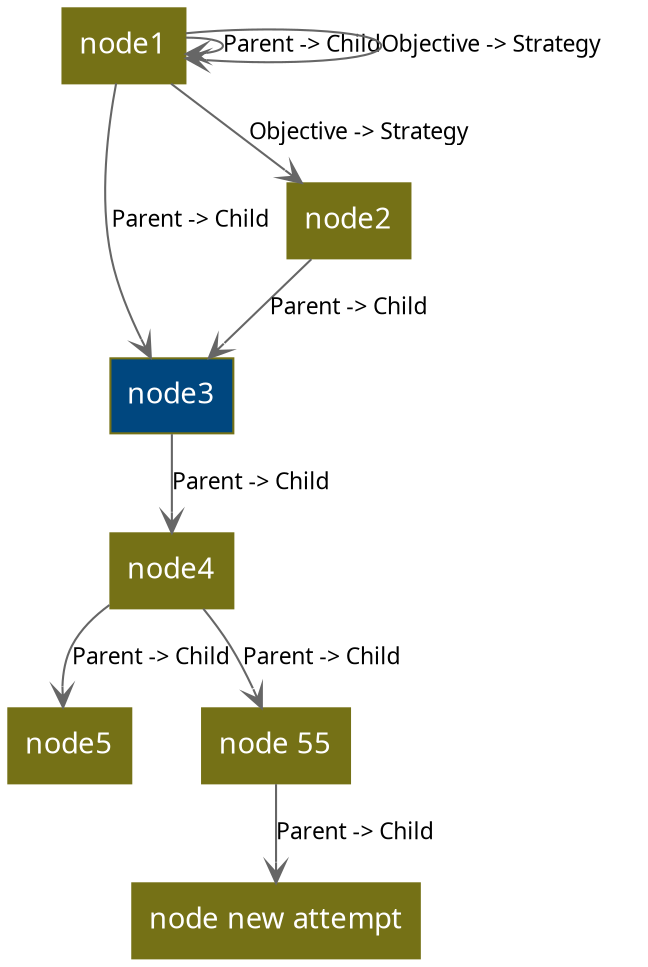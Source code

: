 digraph G { 
edge [color="#666666", arrowhead="open", fontname="Trebuchet MS", fontsize="11"] 
node [color="#757116", style=filled, shape=box, fontname="Trebuchet MS", fontcolor="White"]
n3 [URL="/nodes/3",  label="node3", style=filled fillcolor="#00477f"]
n2 [URL="/nodes/2",  label="node2"]
n1 [URL="/nodes/1",  label="node1"]
n4 [URL="/nodes/4",  label="node4"]
n5 [URL="/nodes/5",  label="node5"]
n13 [URL="/nodes/13",  label="node 55"]
n14 [URL="/nodes/14",  label="node new attempt"]
n2 -> n3 [URL="/edges/2",  label="Parent -> Child"]
n1 -> n2 [URL="/edges/1",  label="Objective -> Strategy"]
n1 -> n1 [URL="/edges/9",  label="Parent -> Child"]
n1 -> n1 [URL="/edges/10",  label="Objective -> Strategy"]
n1 -> n3 [URL="/edges/5",  label="Parent -> Child"]
n3 -> n4 [URL="/edges/6",  label="Parent -> Child"]
n4 -> n5 [URL="/edges/3",  label="Parent -> Child"]
n4 -> n13 [URL="/edges/7",  label="Parent -> Child"]
n13 -> n14 [URL="/edges/8",  label="Parent -> Child"]
  }